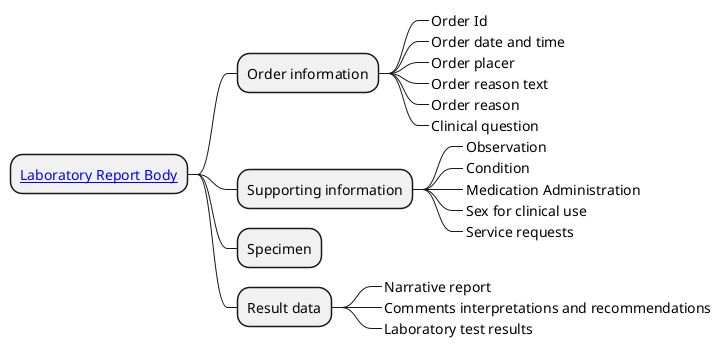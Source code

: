 @startmindmap
skinparam topurl StructureDefinition-
* [[EHDSLaboratoryReport.html Laboratory Report Body]]
** Order information
***_ Order Id
***_ Order date and time
***_ Order placer
***_ Order reason text
***_ Order reason
***_ Clinical question
** Supporting information
***_ Observation
***_ Condition
***_ Medication Administration
***_ Sex for clinical use
***_ Service requests
** Specimen
** Result data
***_ Narrative report
***_ Comments interpretations and recommendations
***_ Laboratory test results
@endmindmap